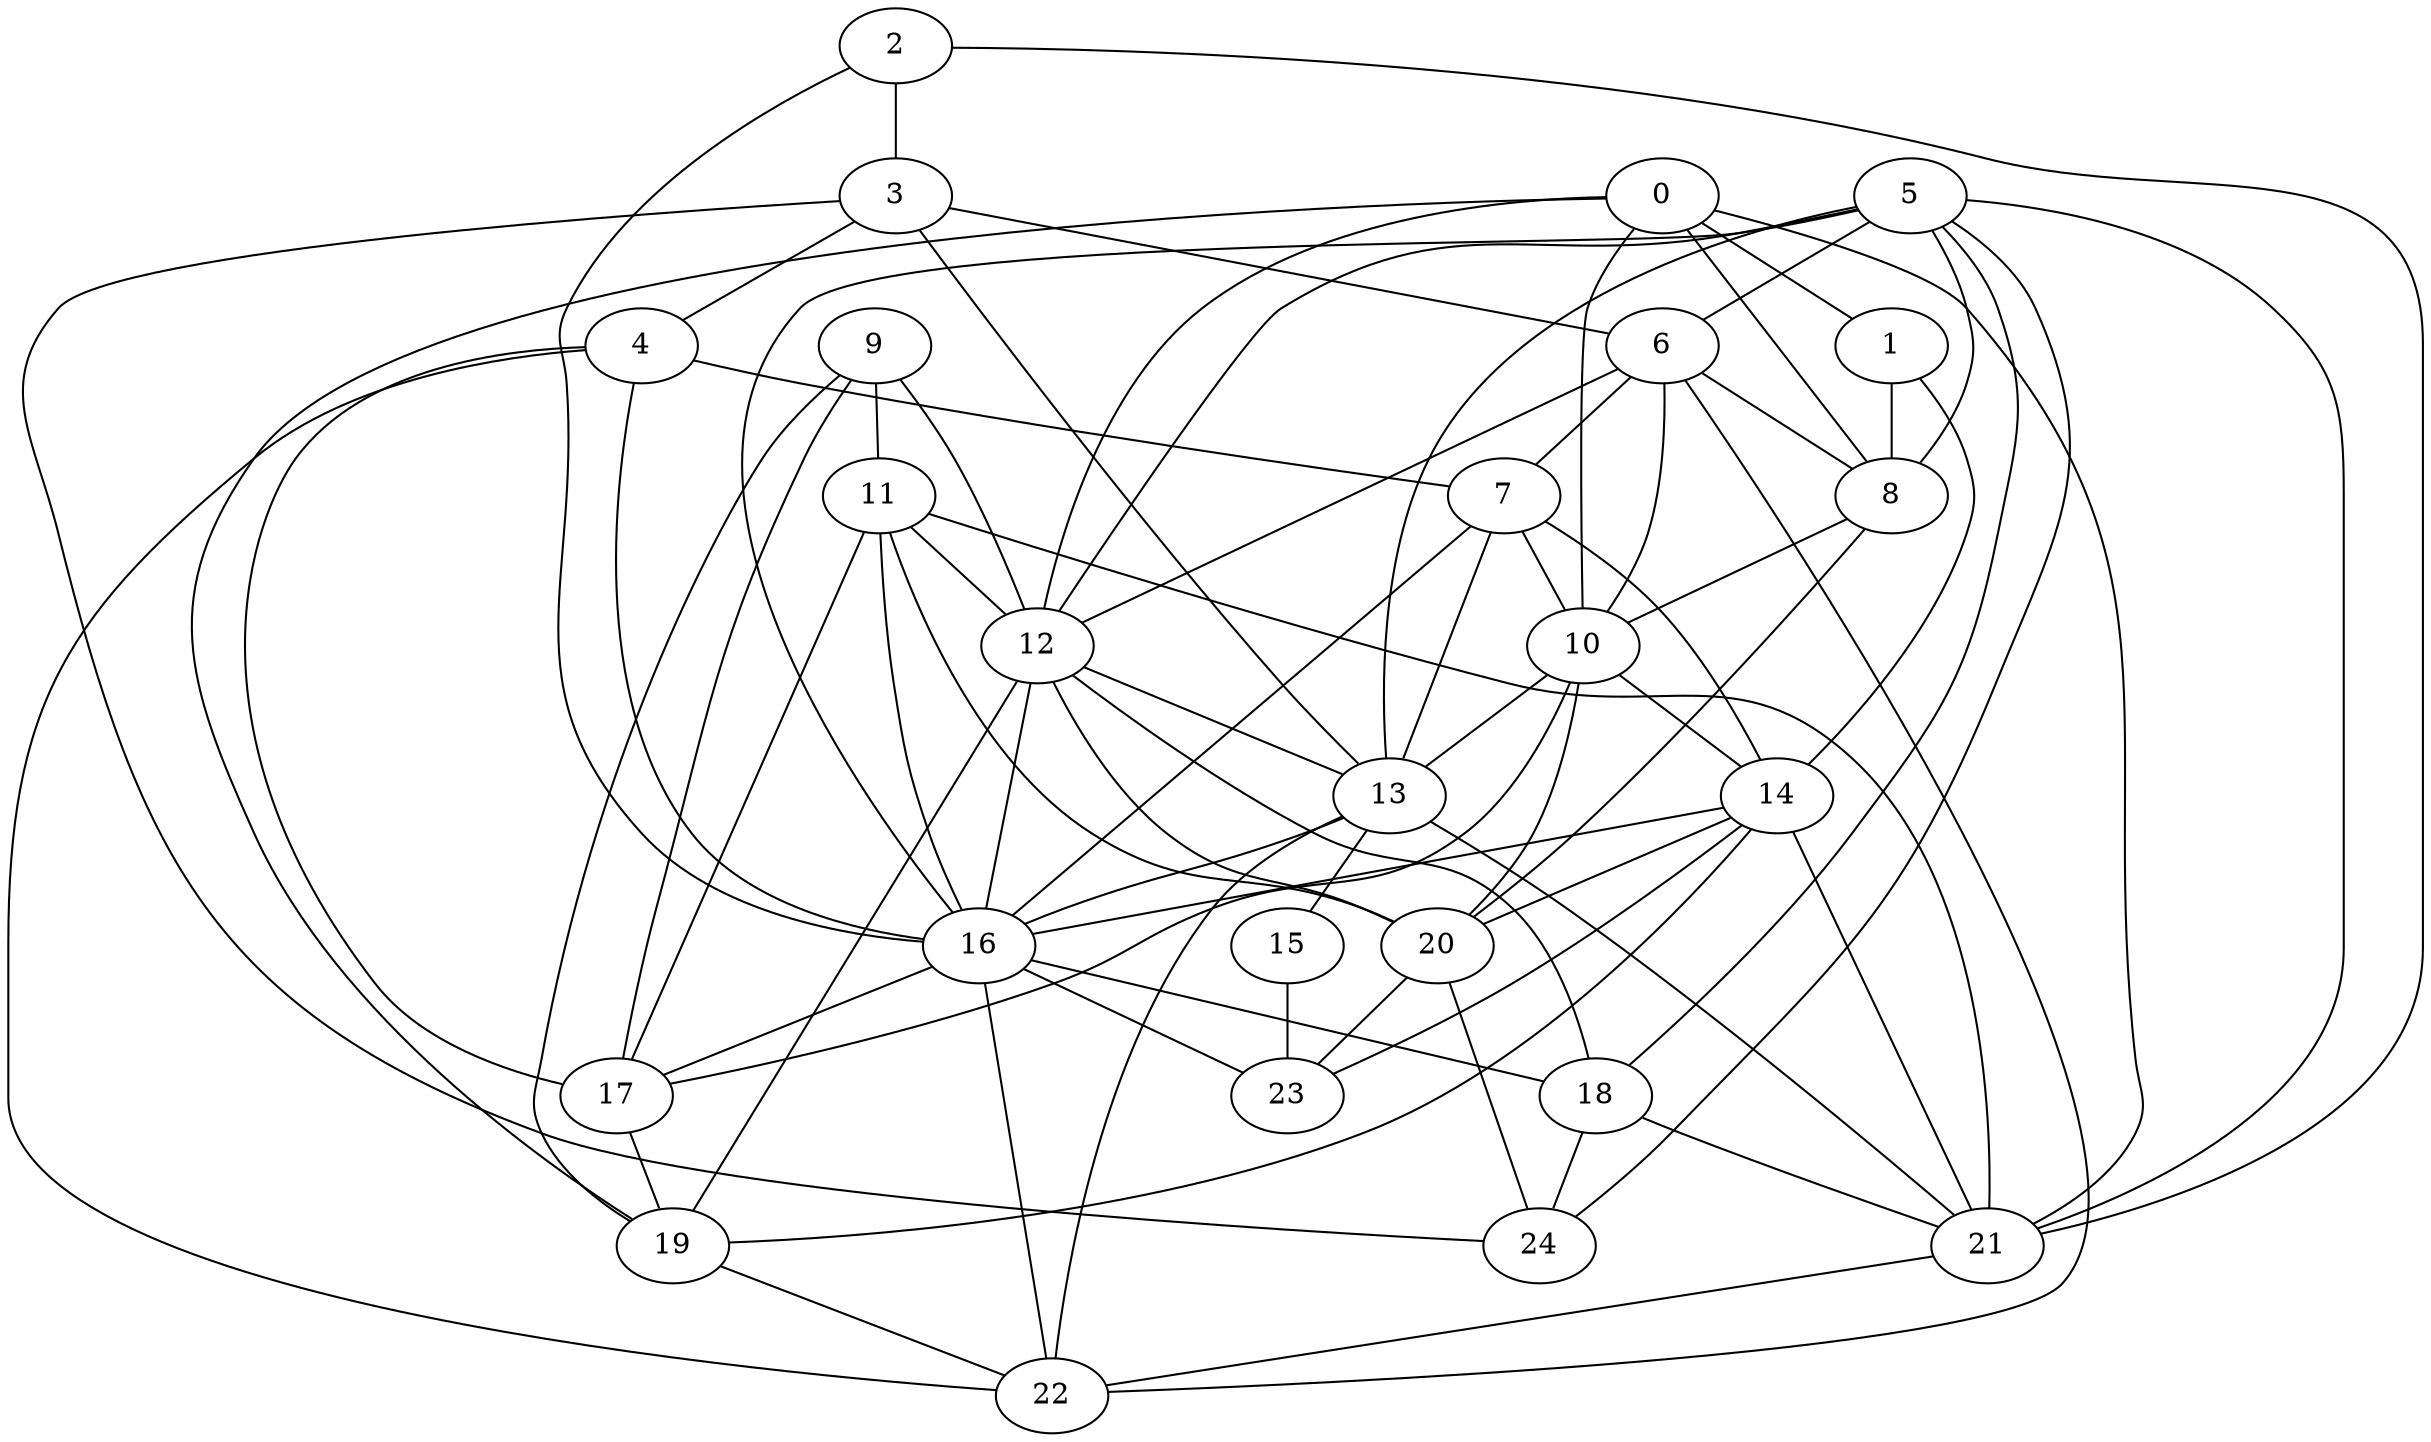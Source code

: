 strict graph "gnp_random_graph(25,0.25)" {
0;
1;
2;
3;
4;
5;
6;
7;
8;
9;
10;
11;
12;
13;
14;
15;
16;
17;
18;
19;
20;
21;
22;
23;
24;
0 -- 1  [is_available=True, prob="0.942721119733"];
0 -- 8  [is_available=True, prob="0.785133477909"];
0 -- 10  [is_available=True, prob="0.718584104031"];
0 -- 12  [is_available=True, prob="0.276206269686"];
0 -- 19  [is_available=True, prob="1.0"];
0 -- 21  [is_available=True, prob="0.326417141821"];
1 -- 8  [is_available=True, prob="0.956319931882"];
1 -- 14  [is_available=True, prob="0.13500781"];
2 -- 16  [is_available=True, prob="0.716177457559"];
2 -- 3  [is_available=True, prob="0.138788728893"];
2 -- 21  [is_available=True, prob="0.949086543418"];
3 -- 24  [is_available=True, prob="0.215690979993"];
3 -- 4  [is_available=True, prob="0.845131899196"];
3 -- 13  [is_available=True, prob="0.339827250395"];
3 -- 6  [is_available=True, prob="0.963377682612"];
4 -- 16  [is_available=True, prob="0.894728058462"];
4 -- 17  [is_available=True, prob="0.208121318457"];
4 -- 22  [is_available=True, prob="0.248320268323"];
4 -- 7  [is_available=True, prob="1.0"];
5 -- 6  [is_available=True, prob="0.770851097081"];
5 -- 8  [is_available=True, prob="0.637434086054"];
5 -- 12  [is_available=True, prob="0.967170207005"];
5 -- 13  [is_available=True, prob="0.938902482103"];
5 -- 16  [is_available=True, prob="0.242756396131"];
5 -- 18  [is_available=True, prob="0.759331692518"];
5 -- 21  [is_available=True, prob="0.234566935229"];
5 -- 24  [is_available=True, prob="1.0"];
6 -- 7  [is_available=True, prob="0.996337207039"];
6 -- 8  [is_available=True, prob="0.813598335257"];
6 -- 10  [is_available=True, prob="0.583690822972"];
6 -- 12  [is_available=True, prob="0.945939334531"];
6 -- 22  [is_available=True, prob="0.648883617357"];
7 -- 10  [is_available=True, prob="0.0501000700292"];
7 -- 13  [is_available=True, prob="1.0"];
7 -- 14  [is_available=True, prob="0.62202873568"];
7 -- 16  [is_available=True, prob="0.079858130909"];
8 -- 10  [is_available=True, prob="0.655146438742"];
8 -- 20  [is_available=True, prob="0.354586518169"];
9 -- 19  [is_available=True, prob="0.44930186015"];
9 -- 17  [is_available=True, prob="0.877604340548"];
9 -- 11  [is_available=True, prob="0.586002457363"];
9 -- 12  [is_available=True, prob="0.0646235918818"];
10 -- 13  [is_available=True, prob="0.942539063685"];
10 -- 14  [is_available=True, prob="0.43731691493"];
10 -- 17  [is_available=True, prob="0.295050473881"];
10 -- 20  [is_available=True, prob="1.0"];
11 -- 12  [is_available=True, prob="0.960777025787"];
11 -- 16  [is_available=True, prob="0.249722550433"];
11 -- 17  [is_available=True, prob="0.557563789967"];
11 -- 20  [is_available=True, prob="1.0"];
11 -- 21  [is_available=True, prob="0.661494991525"];
12 -- 13  [is_available=True, prob="0.428233796914"];
12 -- 16  [is_available=True, prob="0.481776499932"];
12 -- 18  [is_available=True, prob="0.450426965535"];
12 -- 19  [is_available=True, prob="0.709564277137"];
12 -- 20  [is_available=True, prob="0.783639757829"];
13 -- 15  [is_available=True, prob="0.682156053615"];
13 -- 16  [is_available=True, prob="0.421684642346"];
13 -- 21  [is_available=True, prob="1.0"];
13 -- 22  [is_available=True, prob="0.933752920663"];
14 -- 16  [is_available=True, prob="1.0"];
14 -- 19  [is_available=True, prob="1.0"];
14 -- 20  [is_available=True, prob="1.0"];
14 -- 21  [is_available=True, prob="0.519373398067"];
14 -- 23  [is_available=True, prob="1.0"];
15 -- 23  [is_available=True, prob="0.909288869374"];
16 -- 17  [is_available=True, prob="0.807536186584"];
16 -- 18  [is_available=True, prob="0.152191568581"];
16 -- 22  [is_available=True, prob="0.835519267969"];
16 -- 23  [is_available=True, prob="0.306807358559"];
17 -- 19  [is_available=True, prob="0.609447862045"];
18 -- 24  [is_available=True, prob="0.155234439204"];
18 -- 21  [is_available=True, prob="0.9305247303"];
19 -- 22  [is_available=True, prob="0.508295188162"];
20 -- 23  [is_available=True, prob="0.346831893387"];
20 -- 24  [is_available=True, prob="0.762765370043"];
21 -- 22  [is_available=True, prob="1.0"];
}

